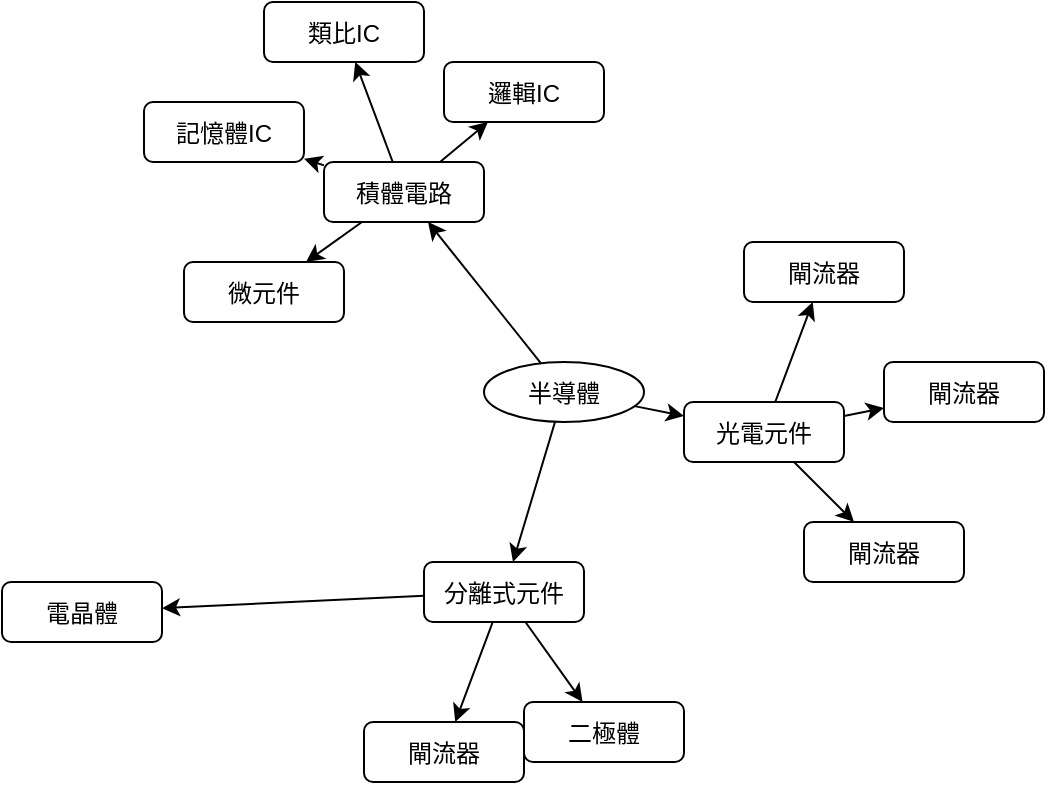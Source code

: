 <mxfile version="20.3.6" type="github">
  <diagram id="6a731a19-8d31-9384-78a2-239565b7b9f0" name="半導體">
    <mxGraphModel dx="2378" dy="722" grid="1" gridSize="10" guides="1" tooltips="1" connect="1" arrows="1" fold="1" page="1" pageScale="1" pageWidth="1169" pageHeight="827" background="none" math="0" shadow="0">
      <root>
        <mxCell id="0" />
        <mxCell id="1" parent="0" />
        <mxCell id="VzC4P6SlFVmQ4FC_rzFb-1521" value="半導體" style="ellipse" vertex="1" parent="1">
          <mxGeometry x="191" y="201" width="80" height="30" as="geometry" />
        </mxCell>
        <mxCell id="VzC4P6SlFVmQ4FC_rzFb-1522" value="積體電路" style="rounded=1;" vertex="1" parent="1">
          <mxGeometry x="111" y="101" width="80" height="30" as="geometry" />
        </mxCell>
        <mxCell id="VzC4P6SlFVmQ4FC_rzFb-1523" value="" style="curved=1;edgeStyle=orthogonalEdgeStyle;noEdgeStyle=1;" edge="1" source="VzC4P6SlFVmQ4FC_rzFb-1521" target="VzC4P6SlFVmQ4FC_rzFb-1522" parent="1">
          <mxGeometry relative="1" as="geometry">
            <Array as="points" />
          </mxGeometry>
        </mxCell>
        <mxCell id="VzC4P6SlFVmQ4FC_rzFb-1524" value="分離式元件" style="rounded=1;" vertex="1" parent="1">
          <mxGeometry x="161" y="301" width="80" height="30" as="geometry" />
        </mxCell>
        <mxCell id="VzC4P6SlFVmQ4FC_rzFb-1525" value="" style="curved=1;edgeStyle=orthogonalEdgeStyle;noEdgeStyle=1;" edge="1" source="VzC4P6SlFVmQ4FC_rzFb-1521" target="VzC4P6SlFVmQ4FC_rzFb-1524" parent="1">
          <mxGeometry relative="1" as="geometry">
            <Array as="points" />
          </mxGeometry>
        </mxCell>
        <mxCell id="VzC4P6SlFVmQ4FC_rzFb-1526" value="光電元件" style="rounded=1;" vertex="1" parent="1">
          <mxGeometry x="291" y="221" width="80" height="30" as="geometry" />
        </mxCell>
        <mxCell id="VzC4P6SlFVmQ4FC_rzFb-1527" value="" style="curved=1;edgeStyle=orthogonalEdgeStyle;noEdgeStyle=1;" edge="1" source="VzC4P6SlFVmQ4FC_rzFb-1521" target="VzC4P6SlFVmQ4FC_rzFb-1526" parent="1">
          <mxGeometry relative="1" as="geometry">
            <Array as="points" />
          </mxGeometry>
        </mxCell>
        <mxCell id="VzC4P6SlFVmQ4FC_rzFb-1528" value="邏輯IC" style="rounded=1;" vertex="1" parent="1">
          <mxGeometry x="171" y="51" width="80" height="30" as="geometry" />
        </mxCell>
        <mxCell id="VzC4P6SlFVmQ4FC_rzFb-1529" value="" style="curved=1;edgeStyle=orthogonalEdgeStyle;noEdgeStyle=1;" edge="1" source="VzC4P6SlFVmQ4FC_rzFb-1522" target="VzC4P6SlFVmQ4FC_rzFb-1528" parent="1">
          <mxGeometry relative="1" as="geometry">
            <Array as="points" />
          </mxGeometry>
        </mxCell>
        <mxCell id="VzC4P6SlFVmQ4FC_rzFb-1530" value="類比IC" style="rounded=1;" vertex="1" parent="1">
          <mxGeometry x="81" y="21" width="80" height="30" as="geometry" />
        </mxCell>
        <mxCell id="VzC4P6SlFVmQ4FC_rzFb-1531" value="" style="curved=1;edgeStyle=orthogonalEdgeStyle;noEdgeStyle=1;" edge="1" source="VzC4P6SlFVmQ4FC_rzFb-1522" target="VzC4P6SlFVmQ4FC_rzFb-1530" parent="1">
          <mxGeometry relative="1" as="geometry">
            <Array as="points" />
          </mxGeometry>
        </mxCell>
        <mxCell id="VzC4P6SlFVmQ4FC_rzFb-1532" value="微元件" style="rounded=1;" vertex="1" parent="1">
          <mxGeometry x="41" y="151" width="80" height="30" as="geometry" />
        </mxCell>
        <mxCell id="VzC4P6SlFVmQ4FC_rzFb-1533" value="" style="curved=1;edgeStyle=orthogonalEdgeStyle;noEdgeStyle=1;" edge="1" source="VzC4P6SlFVmQ4FC_rzFb-1522" target="VzC4P6SlFVmQ4FC_rzFb-1532" parent="1">
          <mxGeometry relative="1" as="geometry">
            <Array as="points" />
          </mxGeometry>
        </mxCell>
        <mxCell id="VzC4P6SlFVmQ4FC_rzFb-1534" value="記憶體IC" style="rounded=1;" vertex="1" parent="1">
          <mxGeometry x="21" y="71" width="80" height="30" as="geometry" />
        </mxCell>
        <mxCell id="VzC4P6SlFVmQ4FC_rzFb-1535" value="" style="curved=1;edgeStyle=orthogonalEdgeStyle;noEdgeStyle=1;" edge="1" source="VzC4P6SlFVmQ4FC_rzFb-1522" target="VzC4P6SlFVmQ4FC_rzFb-1534" parent="1">
          <mxGeometry relative="1" as="geometry">
            <Array as="points" />
          </mxGeometry>
        </mxCell>
        <mxCell id="VzC4P6SlFVmQ4FC_rzFb-1536" value="二極體" style="rounded=1;" vertex="1" parent="1">
          <mxGeometry x="211" y="371" width="80" height="30" as="geometry" />
        </mxCell>
        <mxCell id="VzC4P6SlFVmQ4FC_rzFb-1537" value="" style="curved=1;edgeStyle=orthogonalEdgeStyle;noEdgeStyle=1;" edge="1" source="VzC4P6SlFVmQ4FC_rzFb-1524" target="VzC4P6SlFVmQ4FC_rzFb-1536" parent="1">
          <mxGeometry relative="1" as="geometry">
            <Array as="points" />
          </mxGeometry>
        </mxCell>
        <mxCell id="VzC4P6SlFVmQ4FC_rzFb-1538" value="電晶體" style="rounded=1;" vertex="1" parent="1">
          <mxGeometry x="-50" y="311" width="80" height="30" as="geometry" />
        </mxCell>
        <mxCell id="VzC4P6SlFVmQ4FC_rzFb-1539" value="" style="curved=1;edgeStyle=orthogonalEdgeStyle;noEdgeStyle=1;" edge="1" source="VzC4P6SlFVmQ4FC_rzFb-1524" target="VzC4P6SlFVmQ4FC_rzFb-1538" parent="1">
          <mxGeometry relative="1" as="geometry">
            <Array as="points" />
          </mxGeometry>
        </mxCell>
        <mxCell id="VzC4P6SlFVmQ4FC_rzFb-1540" value="閘流器" style="rounded=1;" vertex="1" parent="1">
          <mxGeometry x="131" y="381" width="80" height="30" as="geometry" />
        </mxCell>
        <mxCell id="VzC4P6SlFVmQ4FC_rzFb-1541" value="" style="curved=1;edgeStyle=orthogonalEdgeStyle;noEdgeStyle=1;" edge="1" source="VzC4P6SlFVmQ4FC_rzFb-1524" target="VzC4P6SlFVmQ4FC_rzFb-1540" parent="1">
          <mxGeometry relative="1" as="geometry">
            <Array as="points" />
          </mxGeometry>
        </mxCell>
        <mxCell id="VzC4P6SlFVmQ4FC_rzFb-1546" value="閘流器" style="rounded=1;" vertex="1" parent="1">
          <mxGeometry x="391" y="201" width="80" height="30" as="geometry" />
        </mxCell>
        <mxCell id="VzC4P6SlFVmQ4FC_rzFb-1547" value="閘流器" style="rounded=1;" vertex="1" parent="1">
          <mxGeometry x="351" y="281" width="80" height="30" as="geometry" />
        </mxCell>
        <mxCell id="VzC4P6SlFVmQ4FC_rzFb-1548" value="閘流器" style="rounded=1;" vertex="1" parent="1">
          <mxGeometry x="321" y="141" width="80" height="30" as="geometry" />
        </mxCell>
        <mxCell id="VzC4P6SlFVmQ4FC_rzFb-1549" value="" style="endArrow=classic;html=1;rounded=0;strokeWidth=1;exitDx=0;exitDy=0;entryDx=0;entryDy=0;edgeStyle=orthogonalEdgeStyle;noEdgeStyle=1;" edge="1" parent="1" source="VzC4P6SlFVmQ4FC_rzFb-1526" target="VzC4P6SlFVmQ4FC_rzFb-1546">
          <mxGeometry width="50" height="50" relative="1" as="geometry">
            <mxPoint x="1700" y="200" as="sourcePoint" />
            <mxPoint x="1750" y="150" as="targetPoint" />
            <Array as="points" />
          </mxGeometry>
        </mxCell>
        <mxCell id="VzC4P6SlFVmQ4FC_rzFb-1550" value="" style="endArrow=classic;html=1;rounded=0;strokeWidth=1;exitDx=0;exitDy=0;entryDx=0;entryDy=0;edgeStyle=orthogonalEdgeStyle;noEdgeStyle=1;" edge="1" parent="1" source="VzC4P6SlFVmQ4FC_rzFb-1526" target="VzC4P6SlFVmQ4FC_rzFb-1547">
          <mxGeometry width="50" height="50" relative="1" as="geometry">
            <mxPoint x="1890.001" y="87.252" as="sourcePoint" />
            <mxPoint x="1969.995" y="55.0" as="targetPoint" />
            <Array as="points" />
          </mxGeometry>
        </mxCell>
        <mxCell id="VzC4P6SlFVmQ4FC_rzFb-1551" value="" style="endArrow=classic;html=1;rounded=0;strokeWidth=1;exitDx=0;exitDy=0;entryDx=0;entryDy=0;edgeStyle=orthogonalEdgeStyle;noEdgeStyle=1;" edge="1" parent="1" source="VzC4P6SlFVmQ4FC_rzFb-1526" target="VzC4P6SlFVmQ4FC_rzFb-1548">
          <mxGeometry width="50" height="50" relative="1" as="geometry">
            <mxPoint x="1930.001" y="102.252" as="sourcePoint" />
            <mxPoint x="1969.995" y="132.25" as="targetPoint" />
            <Array as="points" />
          </mxGeometry>
        </mxCell>
      </root>
    </mxGraphModel>
  </diagram>
</mxfile>
